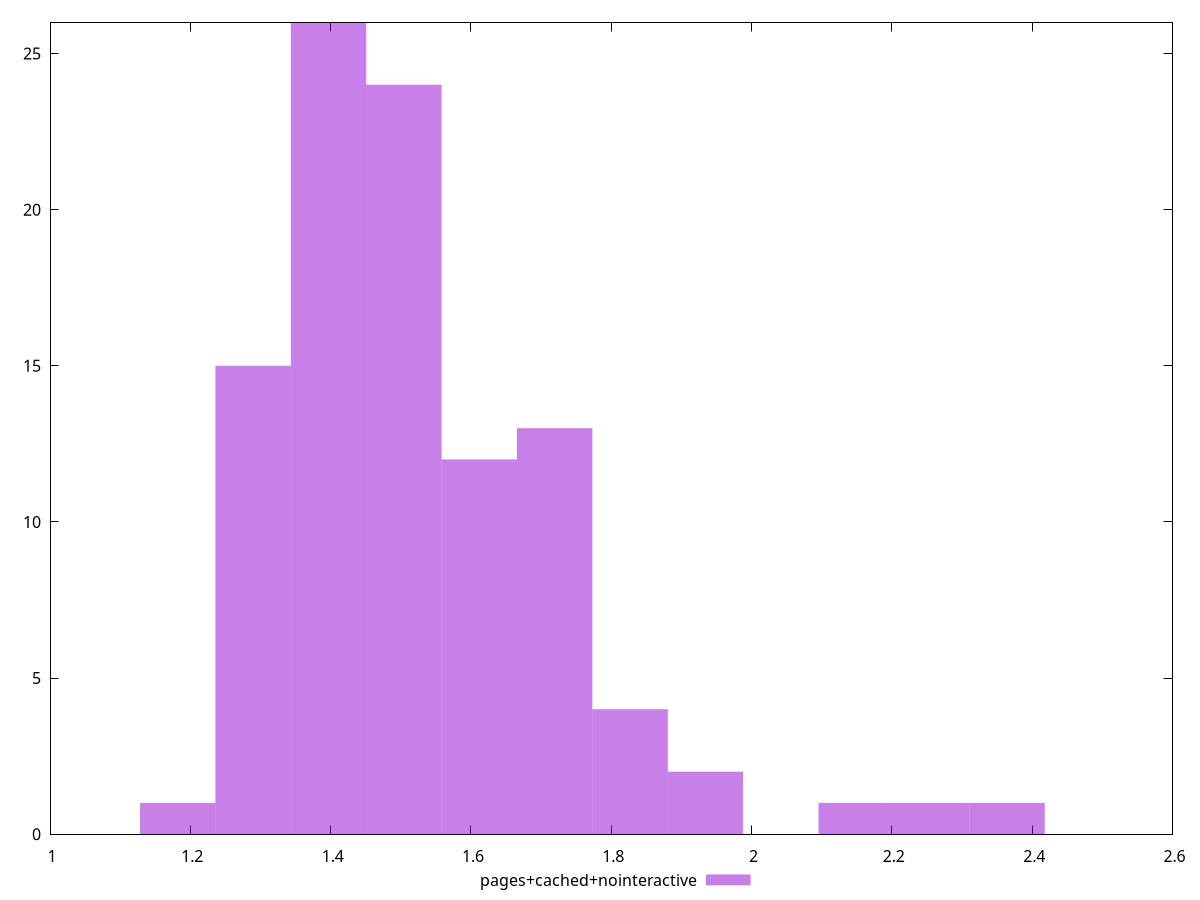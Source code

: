 $_pagesCachedNointeractive <<EOF
1.6119260425045734 12
1.719387778671545 13
1.3970025701706303 26
1.504464306337602 24
2.256696459506403 1
1.2895408340036587 15
1.8268495148385167 4
1.934311251005488 2
1.1820790978366873 1
2.1492347233394313 1
2.3641581956733746 1
EOF
set key outside below
set terminal pngcairo
set output "report_00006_2020-11-02T20-21-41.718Z/server-response-time/pages+cached+nointeractive//raw_hist.png"
set yrange [0:26]
set boxwidth 0.10746173616697156
set style fill transparent solid 0.5 noborder
plot $_pagesCachedNointeractive title "pages+cached+nointeractive" with boxes ,